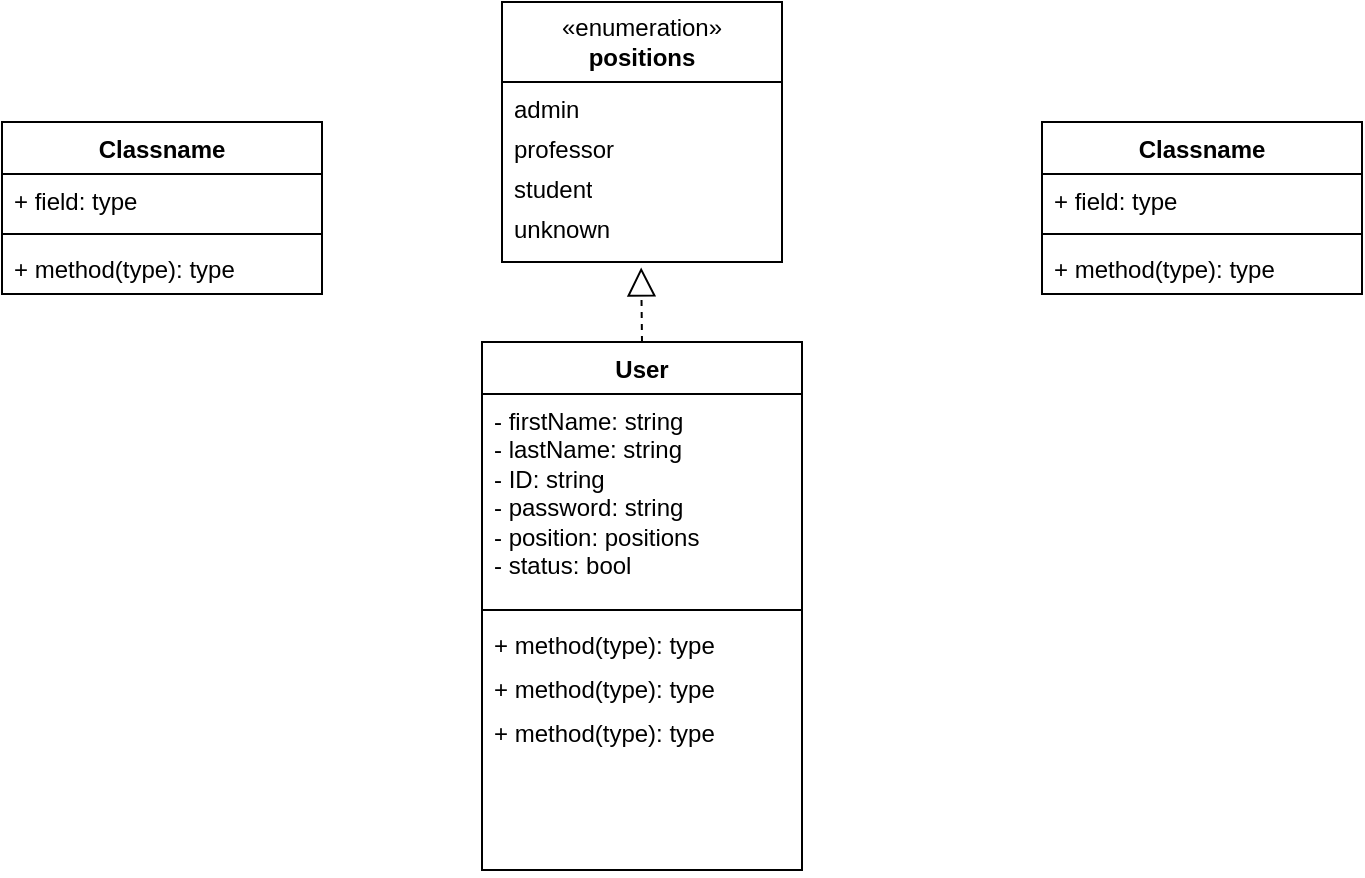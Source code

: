 <mxfile version="26.1.1">
  <diagram id="C5RBs43oDa-KdzZeNtuy" name="Page-1">
    <mxGraphModel dx="1050" dy="605" grid="1" gridSize="10" guides="1" tooltips="1" connect="1" arrows="1" fold="1" page="1" pageScale="1" pageWidth="827" pageHeight="1169" math="0" shadow="0">
      <root>
        <mxCell id="WIyWlLk6GJQsqaUBKTNV-0" />
        <mxCell id="WIyWlLk6GJQsqaUBKTNV-1" parent="WIyWlLk6GJQsqaUBKTNV-0" />
        <mxCell id="a6TLX9rZOcfchDwYa1_I-0" value="Classname" style="swimlane;fontStyle=1;align=center;verticalAlign=top;childLayout=stackLayout;horizontal=1;startSize=26;horizontalStack=0;resizeParent=1;resizeParentMax=0;resizeLast=0;collapsible=1;marginBottom=0;whiteSpace=wrap;html=1;" vertex="1" parent="WIyWlLk6GJQsqaUBKTNV-1">
          <mxGeometry x="80" y="70" width="160" height="86" as="geometry" />
        </mxCell>
        <mxCell id="a6TLX9rZOcfchDwYa1_I-1" value="+ field: type" style="text;strokeColor=none;fillColor=none;align=left;verticalAlign=top;spacingLeft=4;spacingRight=4;overflow=hidden;rotatable=0;points=[[0,0.5],[1,0.5]];portConstraint=eastwest;whiteSpace=wrap;html=1;" vertex="1" parent="a6TLX9rZOcfchDwYa1_I-0">
          <mxGeometry y="26" width="160" height="26" as="geometry" />
        </mxCell>
        <mxCell id="a6TLX9rZOcfchDwYa1_I-2" value="" style="line;strokeWidth=1;fillColor=none;align=left;verticalAlign=middle;spacingTop=-1;spacingLeft=3;spacingRight=3;rotatable=0;labelPosition=right;points=[];portConstraint=eastwest;strokeColor=inherit;" vertex="1" parent="a6TLX9rZOcfchDwYa1_I-0">
          <mxGeometry y="52" width="160" height="8" as="geometry" />
        </mxCell>
        <mxCell id="a6TLX9rZOcfchDwYa1_I-3" value="+ method(type): type" style="text;strokeColor=none;fillColor=none;align=left;verticalAlign=top;spacingLeft=4;spacingRight=4;overflow=hidden;rotatable=0;points=[[0,0.5],[1,0.5]];portConstraint=eastwest;whiteSpace=wrap;html=1;" vertex="1" parent="a6TLX9rZOcfchDwYa1_I-0">
          <mxGeometry y="60" width="160" height="26" as="geometry" />
        </mxCell>
        <mxCell id="a6TLX9rZOcfchDwYa1_I-4" value="User" style="swimlane;fontStyle=1;align=center;verticalAlign=top;childLayout=stackLayout;horizontal=1;startSize=26;horizontalStack=0;resizeParent=1;resizeParentMax=0;resizeLast=0;collapsible=1;marginBottom=0;whiteSpace=wrap;html=1;" vertex="1" parent="WIyWlLk6GJQsqaUBKTNV-1">
          <mxGeometry x="320" y="180" width="160" height="264" as="geometry" />
        </mxCell>
        <mxCell id="a6TLX9rZOcfchDwYa1_I-5" value="&lt;div&gt;- firstName: string&lt;/div&gt;&lt;div&gt;- lastName: string&lt;/div&gt;&lt;div&gt;- ID: string&lt;/div&gt;&lt;div&gt;- password: string&lt;/div&gt;&lt;div&gt;- position: positions&lt;/div&gt;&lt;div&gt;- status: bool&lt;/div&gt;" style="text;strokeColor=none;fillColor=none;align=left;verticalAlign=top;spacingLeft=4;spacingRight=4;overflow=hidden;rotatable=0;points=[[0,0.5],[1,0.5]];portConstraint=eastwest;whiteSpace=wrap;html=1;" vertex="1" parent="a6TLX9rZOcfchDwYa1_I-4">
          <mxGeometry y="26" width="160" height="104" as="geometry" />
        </mxCell>
        <mxCell id="a6TLX9rZOcfchDwYa1_I-6" value="" style="line;strokeWidth=1;fillColor=none;align=left;verticalAlign=middle;spacingTop=-1;spacingLeft=3;spacingRight=3;rotatable=0;labelPosition=right;points=[];portConstraint=eastwest;strokeColor=inherit;" vertex="1" parent="a6TLX9rZOcfchDwYa1_I-4">
          <mxGeometry y="130" width="160" height="8" as="geometry" />
        </mxCell>
        <mxCell id="a6TLX9rZOcfchDwYa1_I-22" value="+ method(type): type" style="text;strokeColor=none;fillColor=none;align=left;verticalAlign=top;spacingLeft=4;spacingRight=4;overflow=hidden;rotatable=0;points=[[0,0.5],[1,0.5]];portConstraint=eastwest;whiteSpace=wrap;html=1;" vertex="1" parent="a6TLX9rZOcfchDwYa1_I-4">
          <mxGeometry y="138" width="160" height="22" as="geometry" />
        </mxCell>
        <mxCell id="a6TLX9rZOcfchDwYa1_I-24" value="+ method(type): type" style="text;strokeColor=none;fillColor=none;align=left;verticalAlign=top;spacingLeft=4;spacingRight=4;overflow=hidden;rotatable=0;points=[[0,0.5],[1,0.5]];portConstraint=eastwest;whiteSpace=wrap;html=1;" vertex="1" parent="a6TLX9rZOcfchDwYa1_I-4">
          <mxGeometry y="160" width="160" height="22" as="geometry" />
        </mxCell>
        <mxCell id="a6TLX9rZOcfchDwYa1_I-7" value="+ method(type): type" style="text;strokeColor=none;fillColor=none;align=left;verticalAlign=top;spacingLeft=4;spacingRight=4;overflow=hidden;rotatable=0;points=[[0,0.5],[1,0.5]];portConstraint=eastwest;whiteSpace=wrap;html=1;" vertex="1" parent="a6TLX9rZOcfchDwYa1_I-4">
          <mxGeometry y="182" width="160" height="82" as="geometry" />
        </mxCell>
        <mxCell id="a6TLX9rZOcfchDwYa1_I-8" value="Classname" style="swimlane;fontStyle=1;align=center;verticalAlign=top;childLayout=stackLayout;horizontal=1;startSize=26;horizontalStack=0;resizeParent=1;resizeParentMax=0;resizeLast=0;collapsible=1;marginBottom=0;whiteSpace=wrap;html=1;" vertex="1" parent="WIyWlLk6GJQsqaUBKTNV-1">
          <mxGeometry x="600" y="70" width="160" height="86" as="geometry" />
        </mxCell>
        <mxCell id="a6TLX9rZOcfchDwYa1_I-9" value="+ field: type" style="text;strokeColor=none;fillColor=none;align=left;verticalAlign=top;spacingLeft=4;spacingRight=4;overflow=hidden;rotatable=0;points=[[0,0.5],[1,0.5]];portConstraint=eastwest;whiteSpace=wrap;html=1;" vertex="1" parent="a6TLX9rZOcfchDwYa1_I-8">
          <mxGeometry y="26" width="160" height="26" as="geometry" />
        </mxCell>
        <mxCell id="a6TLX9rZOcfchDwYa1_I-10" value="" style="line;strokeWidth=1;fillColor=none;align=left;verticalAlign=middle;spacingTop=-1;spacingLeft=3;spacingRight=3;rotatable=0;labelPosition=right;points=[];portConstraint=eastwest;strokeColor=inherit;" vertex="1" parent="a6TLX9rZOcfchDwYa1_I-8">
          <mxGeometry y="52" width="160" height="8" as="geometry" />
        </mxCell>
        <mxCell id="a6TLX9rZOcfchDwYa1_I-11" value="+ method(type): type" style="text;strokeColor=none;fillColor=none;align=left;verticalAlign=top;spacingLeft=4;spacingRight=4;overflow=hidden;rotatable=0;points=[[0,0.5],[1,0.5]];portConstraint=eastwest;whiteSpace=wrap;html=1;" vertex="1" parent="a6TLX9rZOcfchDwYa1_I-8">
          <mxGeometry y="60" width="160" height="26" as="geometry" />
        </mxCell>
        <mxCell id="a6TLX9rZOcfchDwYa1_I-13" value="&lt;div&gt;«enumeration»&lt;/div&gt;&lt;div&gt;&lt;b&gt;positions&lt;/b&gt;&lt;/div&gt;" style="swimlane;fontStyle=0;childLayout=stackLayout;horizontal=1;startSize=40;fillColor=none;horizontalStack=0;resizeParent=1;resizeParentMax=0;resizeLast=0;collapsible=1;marginBottom=0;whiteSpace=wrap;html=1;" vertex="1" parent="WIyWlLk6GJQsqaUBKTNV-1">
          <mxGeometry x="330" y="10" width="140" height="130" as="geometry">
            <mxRectangle x="330" y="20" width="100" height="30" as="alternateBounds" />
          </mxGeometry>
        </mxCell>
        <mxCell id="a6TLX9rZOcfchDwYa1_I-14" value="&lt;div&gt;admin&lt;/div&gt;&lt;div&gt;&lt;br&gt;&lt;/div&gt;" style="text;strokeColor=none;fillColor=none;align=left;verticalAlign=top;spacingLeft=4;spacingRight=4;overflow=hidden;rotatable=0;points=[[0,0.5],[1,0.5]];portConstraint=eastwest;whiteSpace=wrap;html=1;" vertex="1" parent="a6TLX9rZOcfchDwYa1_I-13">
          <mxGeometry y="40" width="140" height="20" as="geometry" />
        </mxCell>
        <mxCell id="a6TLX9rZOcfchDwYa1_I-15" value="professor" style="text;strokeColor=none;fillColor=none;align=left;verticalAlign=top;spacingLeft=4;spacingRight=4;overflow=hidden;rotatable=0;points=[[0,0.5],[1,0.5]];portConstraint=eastwest;whiteSpace=wrap;html=1;" vertex="1" parent="a6TLX9rZOcfchDwYa1_I-13">
          <mxGeometry y="60" width="140" height="20" as="geometry" />
        </mxCell>
        <mxCell id="a6TLX9rZOcfchDwYa1_I-21" value="student" style="text;strokeColor=none;fillColor=none;align=left;verticalAlign=top;spacingLeft=4;spacingRight=4;overflow=hidden;rotatable=0;points=[[0,0.5],[1,0.5]];portConstraint=eastwest;whiteSpace=wrap;html=1;" vertex="1" parent="a6TLX9rZOcfchDwYa1_I-13">
          <mxGeometry y="80" width="140" height="20" as="geometry" />
        </mxCell>
        <mxCell id="a6TLX9rZOcfchDwYa1_I-16" value="unknown" style="text;strokeColor=none;fillColor=none;align=left;verticalAlign=top;spacingLeft=4;spacingRight=4;overflow=hidden;rotatable=0;points=[[0,0.5],[1,0.5]];portConstraint=eastwest;whiteSpace=wrap;html=1;" vertex="1" parent="a6TLX9rZOcfchDwYa1_I-13">
          <mxGeometry y="100" width="140" height="30" as="geometry" />
        </mxCell>
        <mxCell id="a6TLX9rZOcfchDwYa1_I-19" value="" style="endArrow=block;dashed=1;endFill=0;endSize=12;html=1;rounded=0;exitX=0.5;exitY=0;exitDx=0;exitDy=0;entryX=0.497;entryY=1.09;entryDx=0;entryDy=0;entryPerimeter=0;" edge="1" parent="WIyWlLk6GJQsqaUBKTNV-1" source="a6TLX9rZOcfchDwYa1_I-4" target="a6TLX9rZOcfchDwYa1_I-16">
          <mxGeometry width="160" relative="1" as="geometry">
            <mxPoint x="400" y="180" as="sourcePoint" />
            <mxPoint x="400" y="140" as="targetPoint" />
          </mxGeometry>
        </mxCell>
      </root>
    </mxGraphModel>
  </diagram>
</mxfile>
